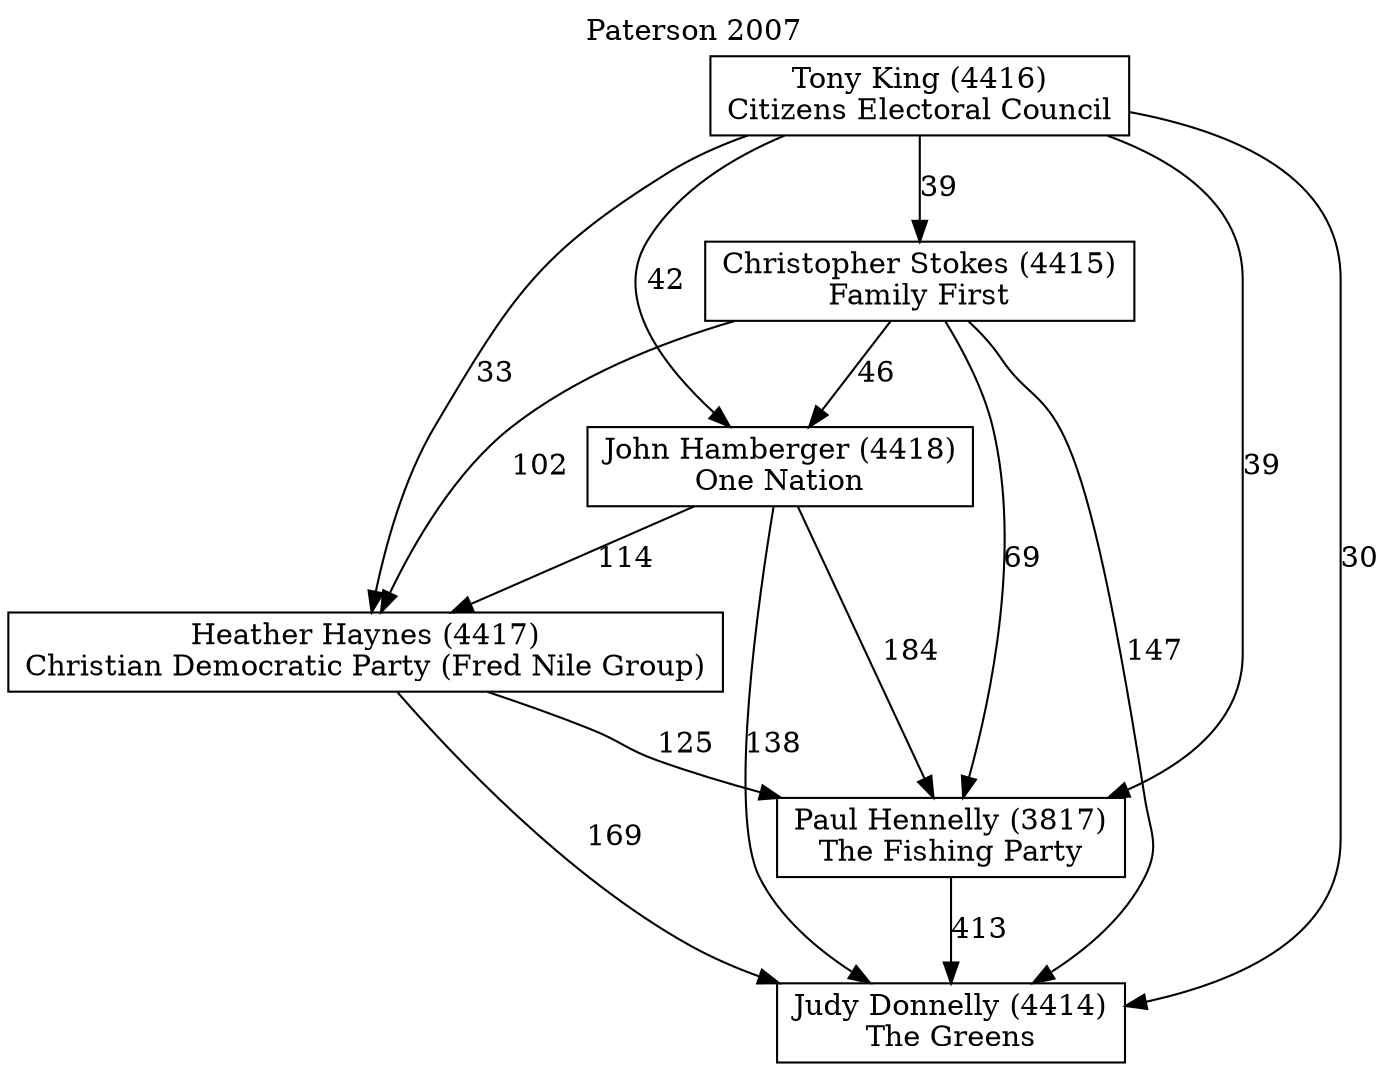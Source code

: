 // House preference flow
digraph "Judy Donnelly (4414)_Paterson_2007" {
	graph [label="Paterson 2007" labelloc=t mclimit=10]
	node [shape=box]
	"Christopher Stokes (4415)" [label="Christopher Stokes (4415)
Family First"]
	"Heather Haynes (4417)" [label="Heather Haynes (4417)
Christian Democratic Party (Fred Nile Group)"]
	"John Hamberger (4418)" [label="John Hamberger (4418)
One Nation"]
	"Judy Donnelly (4414)" [label="Judy Donnelly (4414)
The Greens"]
	"Paul Hennelly (3817)" [label="Paul Hennelly (3817)
The Fishing Party"]
	"Tony King (4416)" [label="Tony King (4416)
Citizens Electoral Council"]
	"Christopher Stokes (4415)" -> "Heather Haynes (4417)" [label=102]
	"Christopher Stokes (4415)" -> "John Hamberger (4418)" [label=46]
	"Christopher Stokes (4415)" -> "Judy Donnelly (4414)" [label=147]
	"Christopher Stokes (4415)" -> "Paul Hennelly (3817)" [label=69]
	"Heather Haynes (4417)" -> "Judy Donnelly (4414)" [label=169]
	"Heather Haynes (4417)" -> "Paul Hennelly (3817)" [label=125]
	"John Hamberger (4418)" -> "Heather Haynes (4417)" [label=114]
	"John Hamberger (4418)" -> "Judy Donnelly (4414)" [label=138]
	"John Hamberger (4418)" -> "Paul Hennelly (3817)" [label=184]
	"Paul Hennelly (3817)" -> "Judy Donnelly (4414)" [label=413]
	"Tony King (4416)" -> "Christopher Stokes (4415)" [label=39]
	"Tony King (4416)" -> "Heather Haynes (4417)" [label=33]
	"Tony King (4416)" -> "John Hamberger (4418)" [label=42]
	"Tony King (4416)" -> "Judy Donnelly (4414)" [label=30]
	"Tony King (4416)" -> "Paul Hennelly (3817)" [label=39]
}
